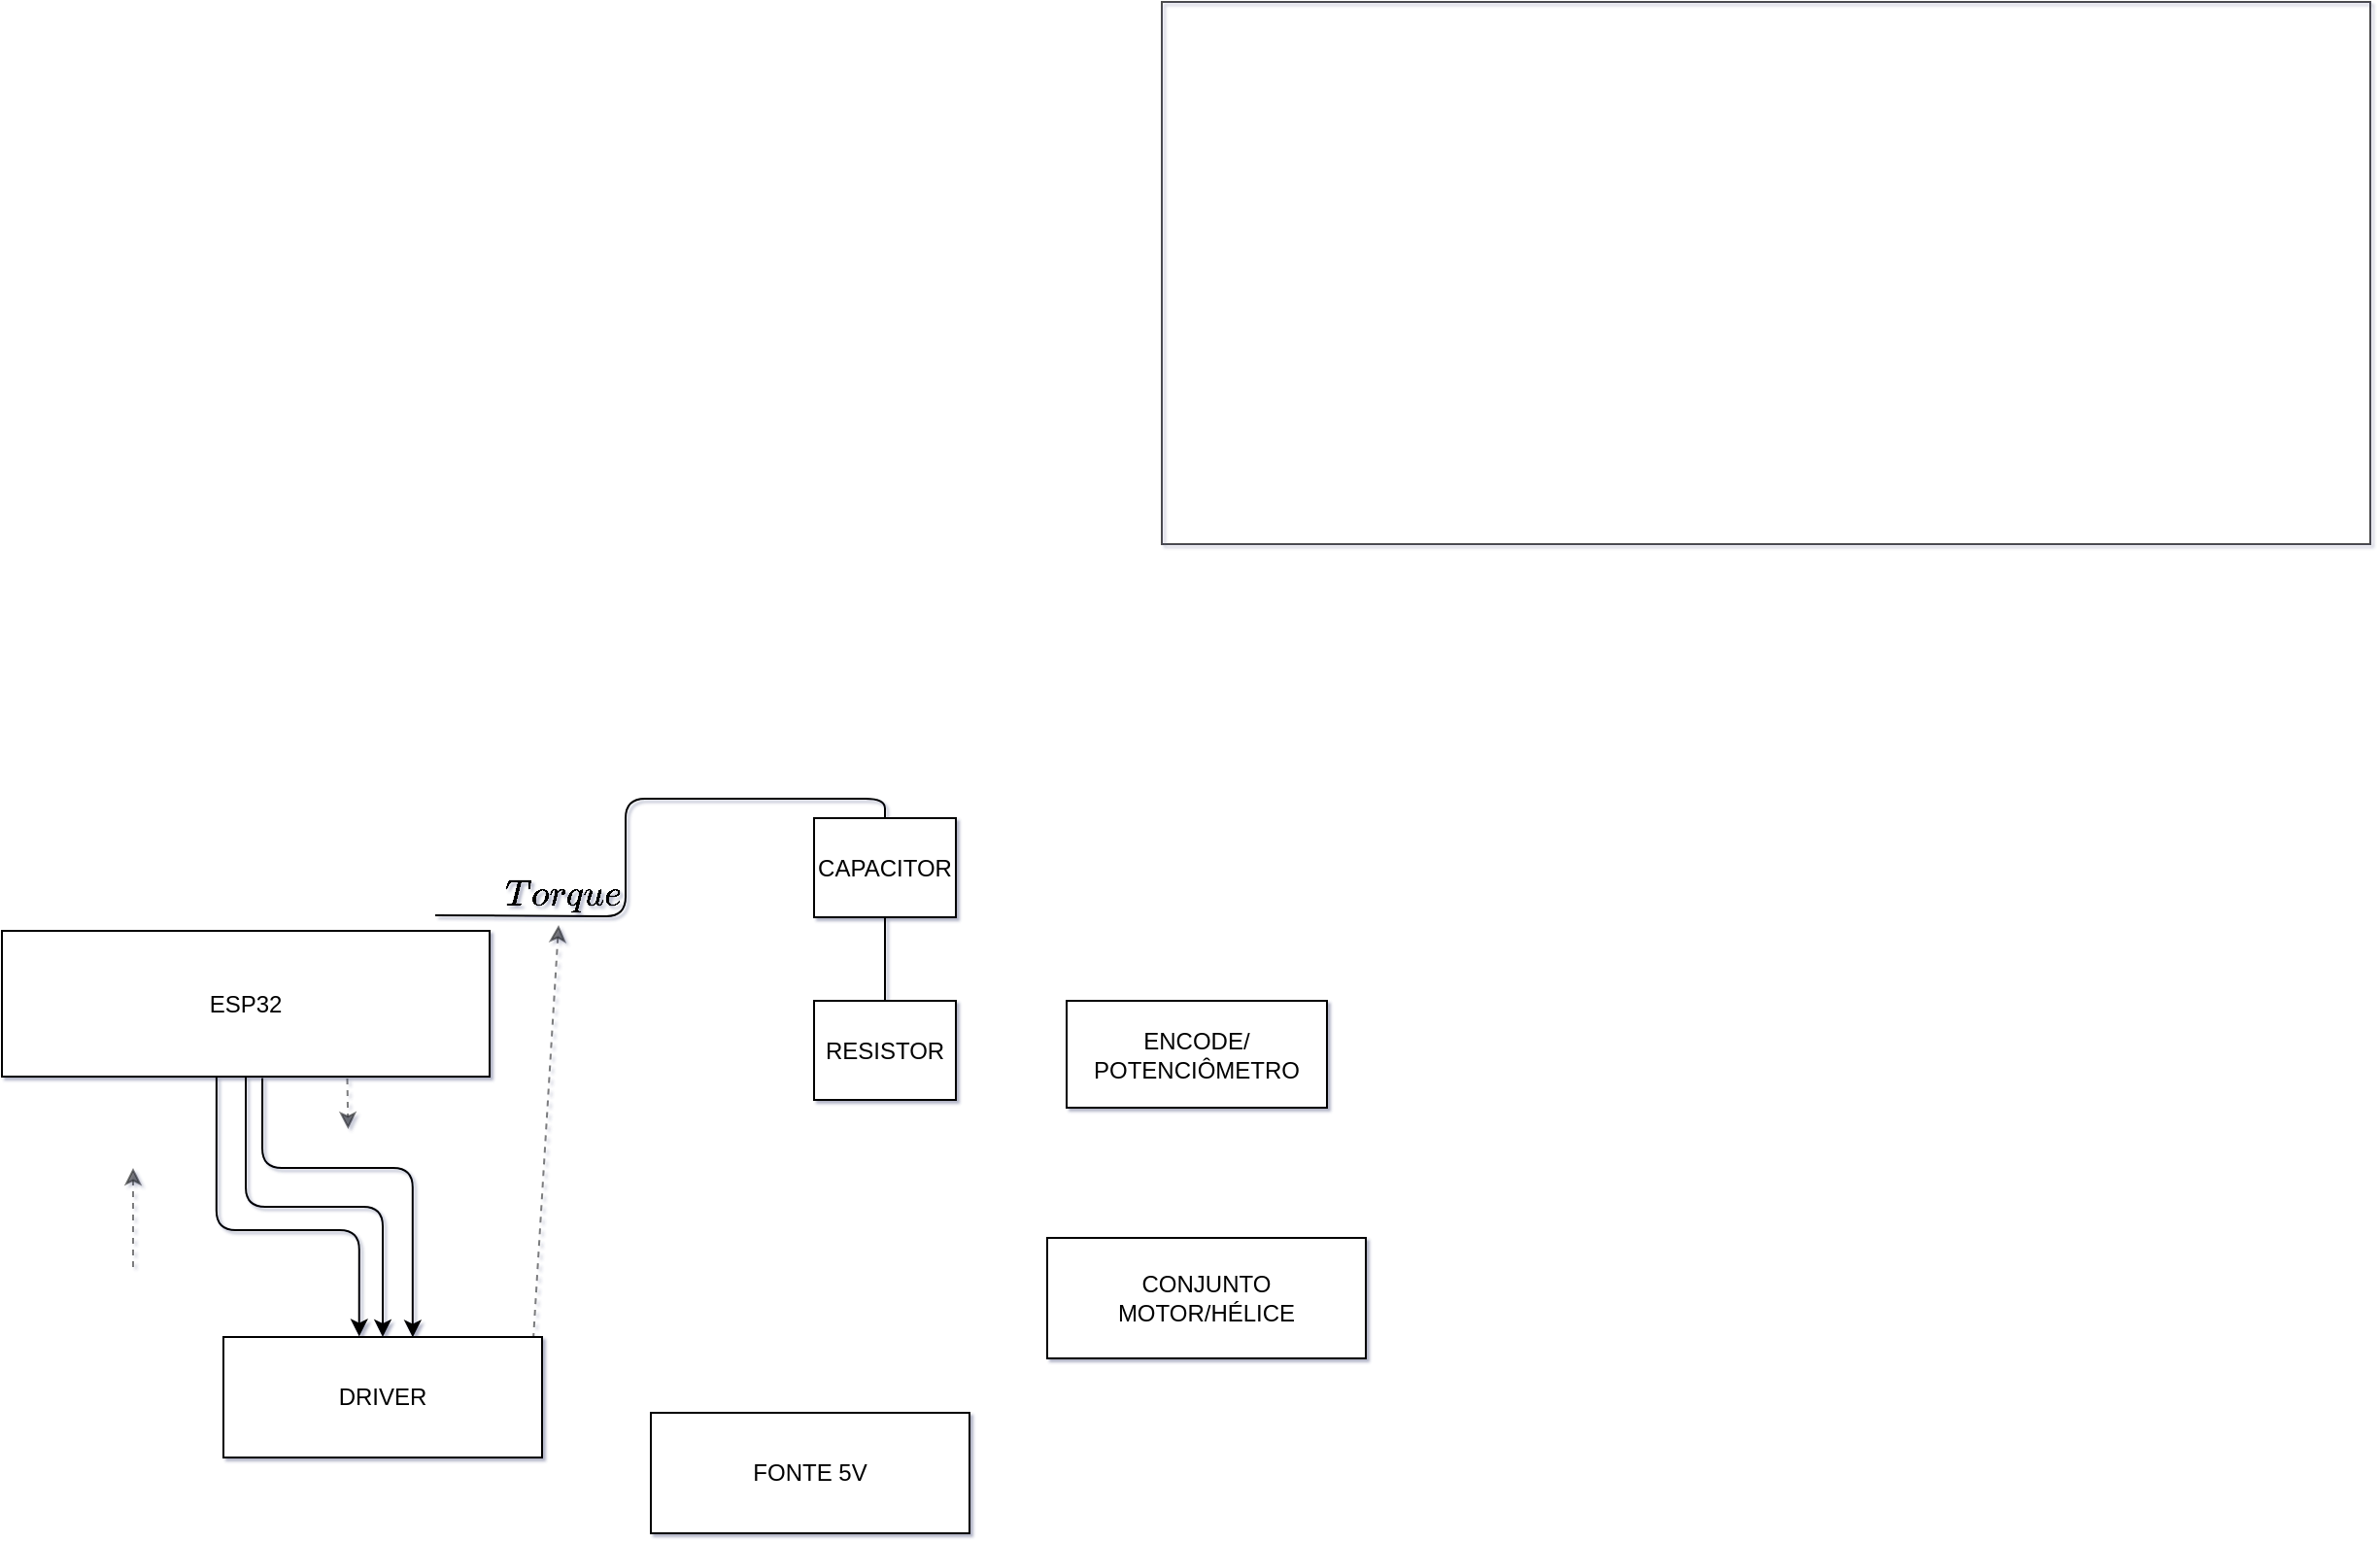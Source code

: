 <mxfile>
    <diagram id="BB-P8LQBv9p690ByxCHv" name="Página-1">
        <mxGraphModel dx="604" dy="666" grid="1" gridSize="1" guides="0" tooltips="1" connect="1" arrows="1" fold="1" page="1" pageScale="1" pageWidth="413" pageHeight="291" background="none" math="1" shadow="1">
            <root>
                <mxCell id="0"/>
                <mxCell id="1" parent="0"/>
                <mxCell id="5" value="\(Torque\)" style="text;html=1;align=center;verticalAlign=middle;resizable=0;points=[];autosize=1;strokeColor=none;fillColor=none;fontSize=16;fontStyle=0;shadow=0;" parent="1" vertex="1">
                    <mxGeometry x="362" y="403" width="87" height="32" as="geometry"/>
                </mxCell>
                <mxCell id="8" style="html=1;dashed=1;shadow=0;opacity=60;fillColor=#eeeeee;strokeColor=#242629;" parent="1" edge="1">
                    <mxGeometry relative="1" as="geometry">
                        <mxPoint x="295.25" y="484" as="sourcePoint"/>
                        <mxPoint x="296.183" y="540" as="targetPoint"/>
                    </mxGeometry>
                </mxCell>
                <mxCell id="12" style="html=1;dashed=1;shadow=0;opacity=60;fillColor=#eeeeee;strokeColor=#242629;" parent="1" edge="1">
                    <mxGeometry relative="1" as="geometry">
                        <mxPoint x="185.5" y="611" as="sourcePoint"/>
                        <mxPoint x="185.5" y="560" as="targetPoint"/>
                    </mxGeometry>
                </mxCell>
                <mxCell id="14" style="html=1;dashed=1;shadow=0;opacity=60;fillColor=#eeeeee;strokeColor=#242629;" parent="1" target="5" edge="1">
                    <mxGeometry relative="1" as="geometry">
                        <mxPoint x="376" y="605" as="targetPoint"/>
                        <mxPoint x="391.5" y="648" as="sourcePoint"/>
                    </mxGeometry>
                </mxCell>
                <mxCell id="xDvWY9CC_lDF_F3b0lNS-16" value="" style="rounded=0;whiteSpace=wrap;html=1;fillColor=none;opacity=70;" parent="1" vertex="1">
                    <mxGeometry x="715" y="-40" width="622" height="279" as="geometry"/>
                </mxCell>
                <mxCell id="25" style="edgeStyle=orthogonalEdgeStyle;html=1;exitX=0.5;exitY=1;exitDx=0;exitDy=0;entryX=0.5;entryY=0;entryDx=0;entryDy=0;" parent="1" source="17" target="19" edge="1">
                    <mxGeometry relative="1" as="geometry"/>
                </mxCell>
                <mxCell id="17" value="ESP32" style="rounded=0;whiteSpace=wrap;html=1;" parent="1" vertex="1">
                    <mxGeometry x="118" y="438" width="251" height="75" as="geometry"/>
                </mxCell>
                <mxCell id="19" value="DRIVER" style="rounded=0;whiteSpace=wrap;html=1;" parent="1" vertex="1">
                    <mxGeometry x="232" y="647" width="164" height="62" as="geometry"/>
                </mxCell>
                <mxCell id="31" style="edgeStyle=orthogonalEdgeStyle;html=1;exitX=0.5;exitY=0;exitDx=0;exitDy=0;endArrow=none;endFill=0;" parent="1" source="21" edge="1">
                    <mxGeometry relative="1" as="geometry">
                        <mxPoint x="341" y="430" as="targetPoint"/>
                    </mxGeometry>
                </mxCell>
                <mxCell id="21" value="CAPACITOR" style="rounded=0;whiteSpace=wrap;html=1;" parent="1" vertex="1">
                    <mxGeometry x="536" y="380" width="73" height="51" as="geometry"/>
                </mxCell>
                <mxCell id="22" value="FONTE 5V" style="rounded=0;whiteSpace=wrap;html=1;" parent="1" vertex="1">
                    <mxGeometry x="452" y="686" width="164" height="62" as="geometry"/>
                </mxCell>
                <mxCell id="23" value="CONJUNTO &lt;br&gt;MOTOR/HÉLICE" style="rounded=0;whiteSpace=wrap;html=1;" parent="1" vertex="1">
                    <mxGeometry x="656" y="596" width="164" height="62" as="geometry"/>
                </mxCell>
                <mxCell id="24" value="ENCODE/&lt;br&gt;POTENCIÔMETRO" style="rounded=0;whiteSpace=wrap;html=1;" parent="1" vertex="1">
                    <mxGeometry x="666" y="474" width="134" height="55" as="geometry"/>
                </mxCell>
                <mxCell id="26" style="edgeStyle=orthogonalEdgeStyle;html=1;exitX=0.44;exitY=1.005;exitDx=0;exitDy=0;exitPerimeter=0;entryX=0.426;entryY=-0.005;entryDx=0;entryDy=0;entryPerimeter=0;" parent="1" source="17" target="19" edge="1">
                    <mxGeometry relative="1" as="geometry">
                        <mxPoint x="239" y="514" as="sourcePoint"/>
                        <mxPoint x="315" y="648" as="targetPoint"/>
                        <Array as="points">
                            <mxPoint x="228" y="592"/>
                            <mxPoint x="302" y="592"/>
                        </Array>
                    </mxGeometry>
                </mxCell>
                <mxCell id="27" style="edgeStyle=orthogonalEdgeStyle;html=1;exitX=0.534;exitY=1.01;exitDx=0;exitDy=0;entryX=0.594;entryY=0.003;entryDx=0;entryDy=0;exitPerimeter=0;entryPerimeter=0;" parent="1" source="17" target="19" edge="1">
                    <mxGeometry relative="1" as="geometry">
                        <mxPoint x="244.5" y="514" as="sourcePoint"/>
                        <mxPoint x="315" y="648" as="targetPoint"/>
                        <Array as="points">
                            <mxPoint x="252" y="560"/>
                            <mxPoint x="329" y="560"/>
                        </Array>
                    </mxGeometry>
                </mxCell>
                <mxCell id="29" style="edgeStyle=orthogonalEdgeStyle;html=1;exitX=0.5;exitY=0;exitDx=0;exitDy=0;entryX=0.5;entryY=1;entryDx=0;entryDy=0;endArrow=none;endFill=0;" parent="1" source="28" target="21" edge="1">
                    <mxGeometry relative="1" as="geometry"/>
                </mxCell>
                <mxCell id="28" value="RESISTOR" style="rounded=0;whiteSpace=wrap;html=1;" parent="1" vertex="1">
                    <mxGeometry x="536" y="474" width="73" height="51" as="geometry"/>
                </mxCell>
            </root>
        </mxGraphModel>
    </diagram>
</mxfile>